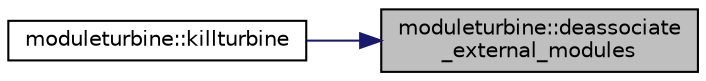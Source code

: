 digraph "moduleturbine::deassociate_external_modules"
{
 // LATEX_PDF_SIZE
  edge [fontname="Helvetica",fontsize="10",labelfontname="Helvetica",labelfontsize="10"];
  node [fontname="Helvetica",fontsize="10",shape=record];
  rankdir="RL";
  Node1 [label="moduleturbine::deassociate\l_external_modules",height=0.2,width=0.4,color="black", fillcolor="grey75", style="filled", fontcolor="black",tooltip=" "];
  Node1 -> Node2 [dir="back",color="midnightblue",fontsize="10",style="solid",fontname="Helvetica"];
  Node2 [label="moduleturbine::killturbine",height=0.2,width=0.4,color="black", fillcolor="white", style="filled",URL="$namespacemoduleturbine.html#a14dcb5e2f0dfed8ce2da9616f01b2a58",tooltip=" "];
}
